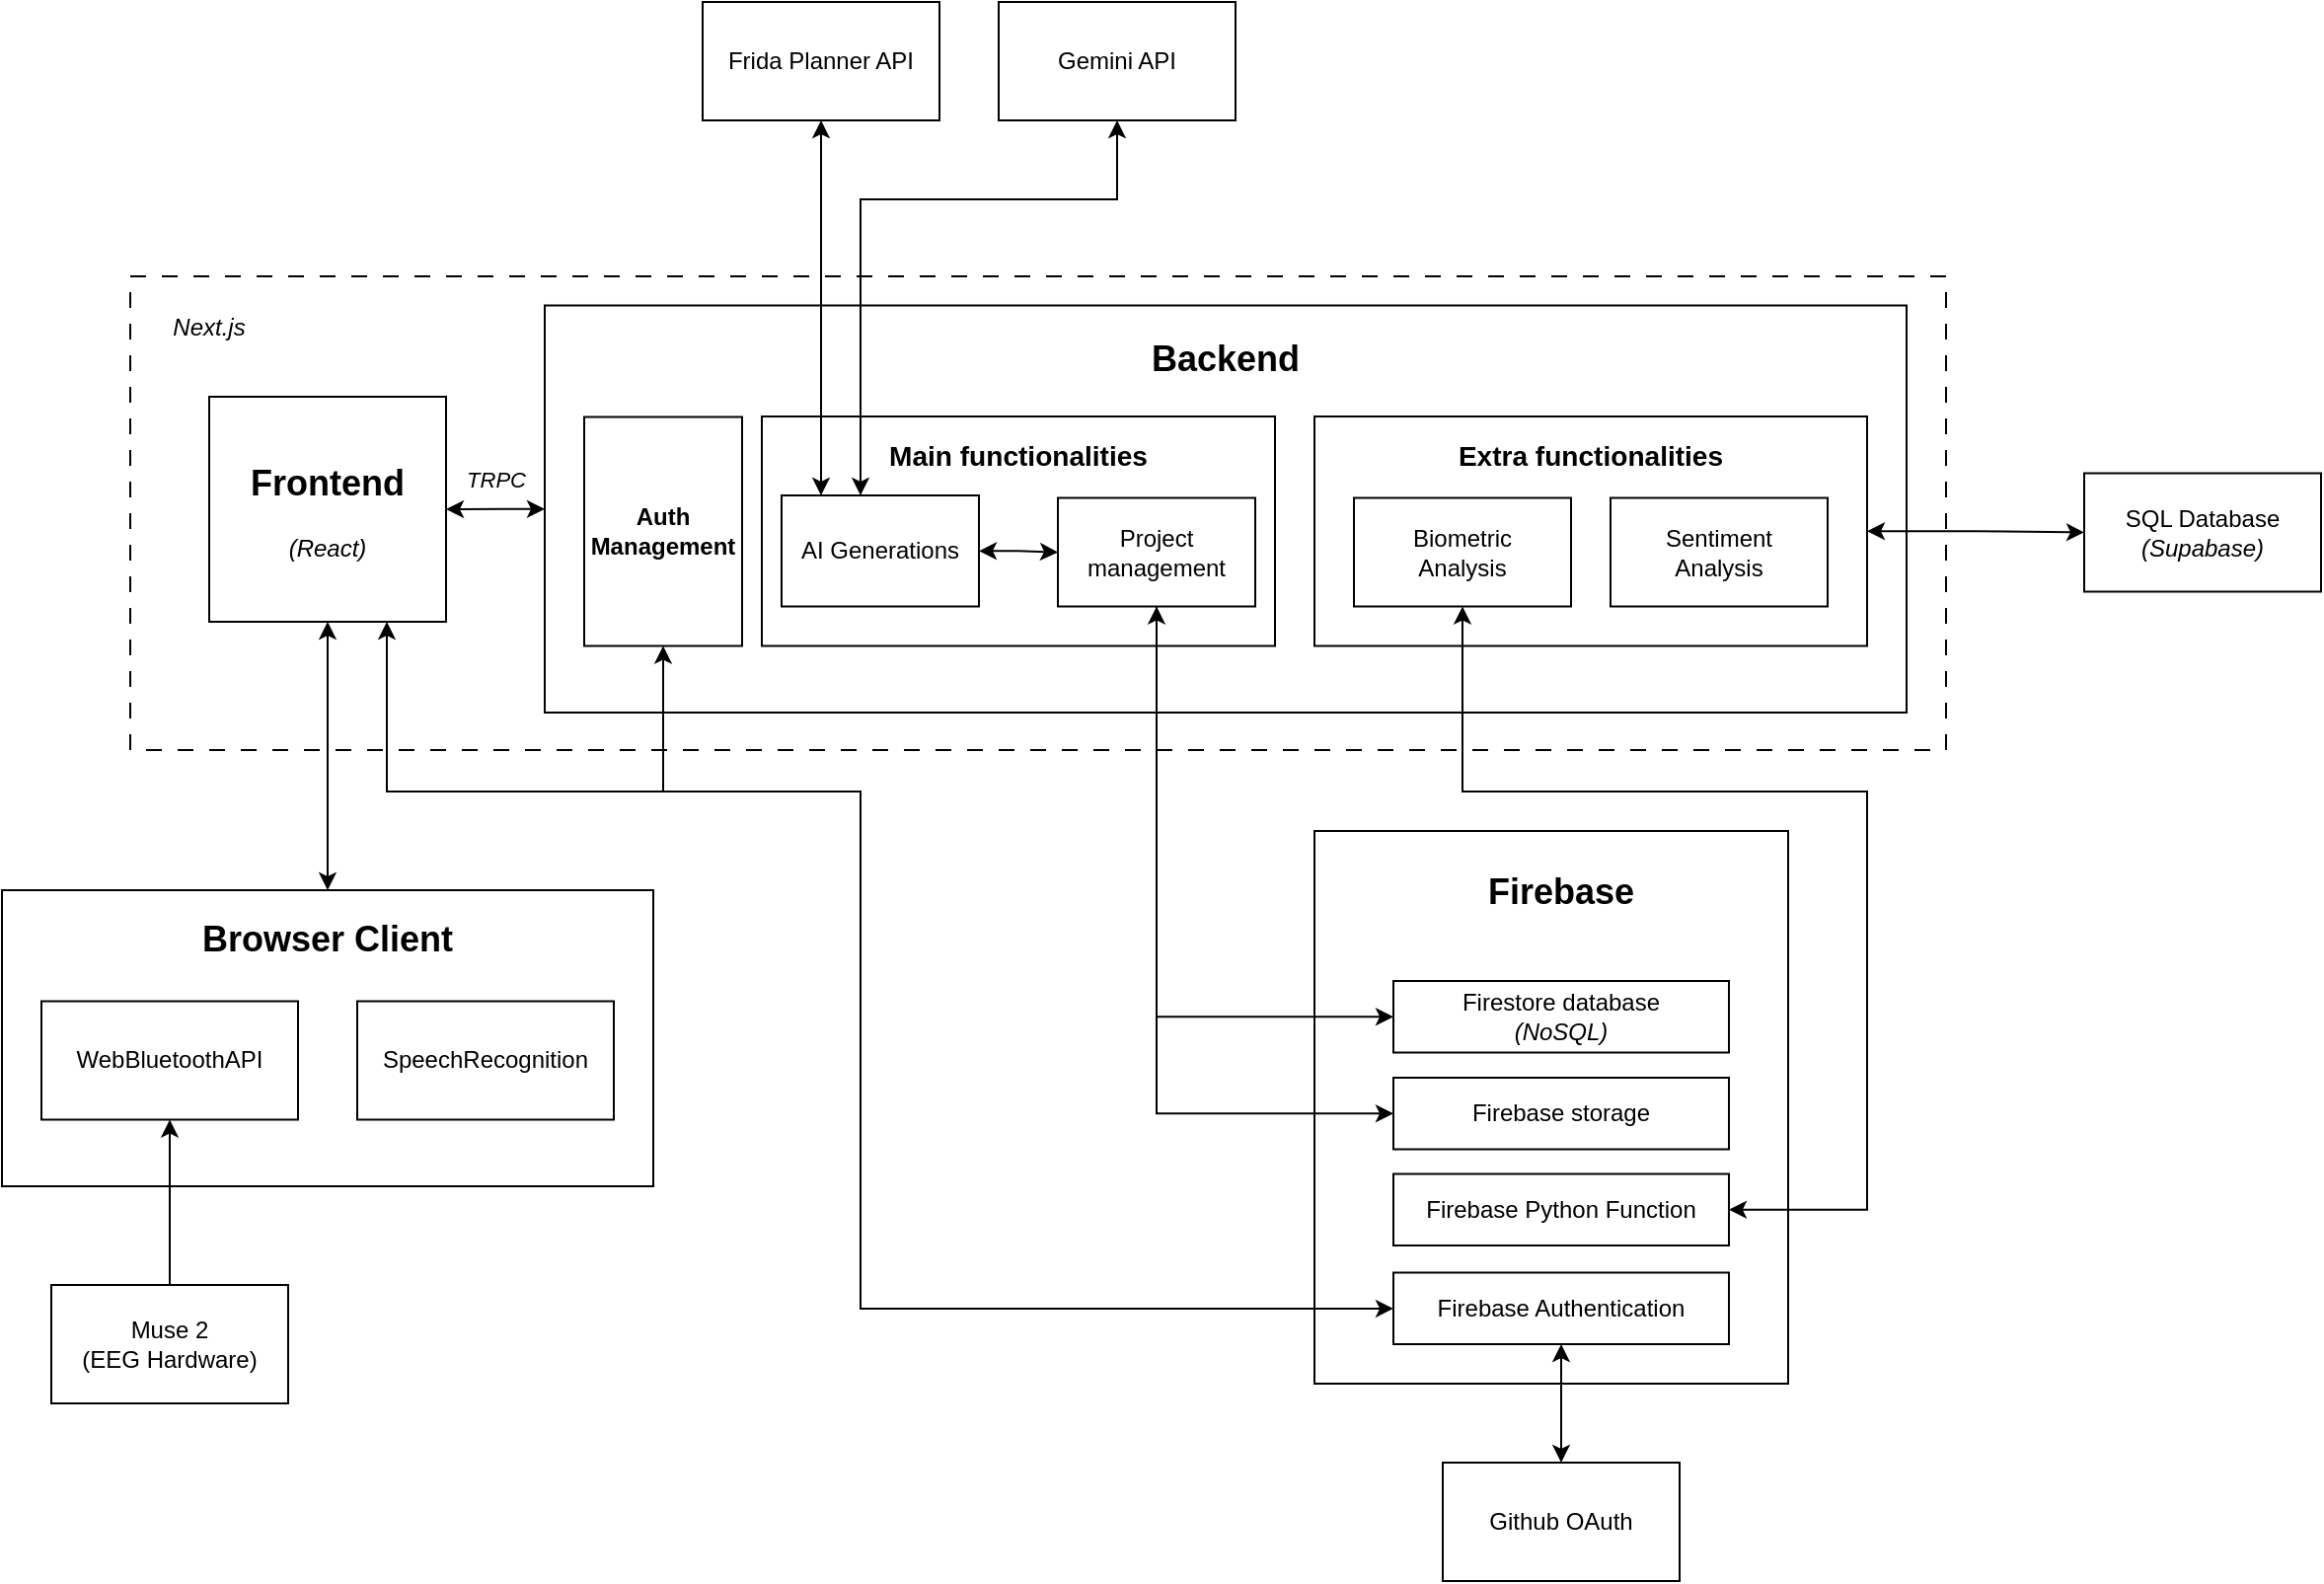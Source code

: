 <mxfile version="26.2.14">
  <diagram name="Page-1" id="2u5XQ1TVpz-50JPjkIr8">
    <mxGraphModel dx="2386" dy="961" grid="1" gridSize="10" guides="1" tooltips="1" connect="1" arrows="1" fold="1" page="1" pageScale="1" pageWidth="850" pageHeight="1100" math="0" shadow="0">
      <root>
        <mxCell id="0" />
        <mxCell id="1" parent="0" />
        <mxCell id="brTsUfv8YviJoIx6LNV7-11" value="" style="rounded=0;whiteSpace=wrap;html=1;" parent="1" vertex="1">
          <mxGeometry x="660" y="580" width="240" height="280" as="geometry" />
        </mxCell>
        <mxCell id="o_S3ILkpT6AB_PazXlzC-3" value="" style="rounded=0;whiteSpace=wrap;html=1;fillColor=none;dashed=1;dashPattern=8 8;" parent="1" vertex="1">
          <mxGeometry x="60" y="299" width="920" height="240" as="geometry" />
        </mxCell>
        <mxCell id="o_S3ILkpT6AB_PazXlzC-17" style="edgeStyle=orthogonalEdgeStyle;rounded=0;orthogonalLoop=1;jettySize=auto;html=1;entryX=0.5;entryY=0;entryDx=0;entryDy=0;startArrow=classic;startFill=1;" parent="1" source="o_S3ILkpT6AB_PazXlzC-1" target="o_S3ILkpT6AB_PazXlzC-16" edge="1">
          <mxGeometry relative="1" as="geometry">
            <Array as="points" />
          </mxGeometry>
        </mxCell>
        <mxCell id="o_S3ILkpT6AB_PazXlzC-1" value="" style="rounded=0;whiteSpace=wrap;html=1;" parent="1" vertex="1">
          <mxGeometry x="100" y="360" width="120" height="114" as="geometry" />
        </mxCell>
        <mxCell id="o_S3ILkpT6AB_PazXlzC-2" value="" style="rounded=0;whiteSpace=wrap;html=1;" parent="1" vertex="1">
          <mxGeometry x="270" y="313.75" width="690" height="206.25" as="geometry" />
        </mxCell>
        <mxCell id="o_S3ILkpT6AB_PazXlzC-4" value="Next.js" style="text;html=1;align=center;verticalAlign=middle;whiteSpace=wrap;rounded=0;fontStyle=2" parent="1" vertex="1">
          <mxGeometry x="70" y="310" width="60" height="30" as="geometry" />
        </mxCell>
        <mxCell id="o_S3ILkpT6AB_PazXlzC-5" value="&lt;i&gt;TRPC&lt;/i&gt;" style="endArrow=classic;startArrow=classic;html=1;rounded=0;exitX=1;exitY=0.5;exitDx=0;exitDy=0;entryX=0;entryY=0.5;entryDx=0;entryDy=0;" parent="1" source="o_S3ILkpT6AB_PazXlzC-1" target="o_S3ILkpT6AB_PazXlzC-2" edge="1">
          <mxGeometry y="15" width="50" height="50" relative="1" as="geometry">
            <mxPoint x="350" y="440" as="sourcePoint" />
            <mxPoint x="400" y="390" as="targetPoint" />
            <mxPoint as="offset" />
          </mxGeometry>
        </mxCell>
        <mxCell id="o_S3ILkpT6AB_PazXlzC-6" value="&lt;h2&gt;Backend&lt;/h2&gt;" style="text;html=1;align=center;verticalAlign=middle;whiteSpace=wrap;rounded=0;" parent="1" vertex="1">
          <mxGeometry x="560" y="326.25" width="110" height="30" as="geometry" />
        </mxCell>
        <mxCell id="o_S3ILkpT6AB_PazXlzC-7" value="&lt;div&gt;&lt;br&gt;&lt;/div&gt;" style="rounded=0;whiteSpace=wrap;html=1;" parent="1" vertex="1">
          <mxGeometry x="380" y="370" width="260" height="116.25" as="geometry" />
        </mxCell>
        <mxCell id="o_S3ILkpT6AB_PazXlzC-41" value="" style="edgeStyle=orthogonalEdgeStyle;rounded=0;orthogonalLoop=1;jettySize=auto;html=1;startArrow=classic;startFill=1;" parent="1" source="o_S3ILkpT6AB_PazXlzC-14" target="o_S3ILkpT6AB_PazXlzC-15" edge="1">
          <mxGeometry relative="1" as="geometry" />
        </mxCell>
        <mxCell id="LHZvAIu-8wCrYszZRPIz-2" style="edgeStyle=orthogonalEdgeStyle;rounded=0;orthogonalLoop=1;jettySize=auto;html=1;startArrow=classic;startFill=1;" parent="1" source="o_S3ILkpT6AB_PazXlzC-14" target="LHZvAIu-8wCrYszZRPIz-1" edge="1">
          <mxGeometry relative="1" as="geometry">
            <Array as="points">
              <mxPoint x="430" y="260" />
              <mxPoint x="560" y="260" />
            </Array>
          </mxGeometry>
        </mxCell>
        <mxCell id="o_S3ILkpT6AB_PazXlzC-14" value="AI Generations" style="rounded=0;whiteSpace=wrap;html=1;" parent="1" vertex="1">
          <mxGeometry x="390" y="410" width="100" height="56.25" as="geometry" />
        </mxCell>
        <mxCell id="brTsUfv8YviJoIx6LNV7-4" style="edgeStyle=orthogonalEdgeStyle;rounded=0;orthogonalLoop=1;jettySize=auto;html=1;entryX=0;entryY=0.5;entryDx=0;entryDy=0;" parent="1" source="o_S3ILkpT6AB_PazXlzC-15" target="o_S3ILkpT6AB_PazXlzC-31" edge="1">
          <mxGeometry relative="1" as="geometry">
            <Array as="points">
              <mxPoint x="580" y="674" />
            </Array>
          </mxGeometry>
        </mxCell>
        <mxCell id="brTsUfv8YviJoIx6LNV7-5" style="edgeStyle=orthogonalEdgeStyle;rounded=0;orthogonalLoop=1;jettySize=auto;html=1;entryX=0;entryY=0.5;entryDx=0;entryDy=0;startArrow=classic;startFill=1;" parent="1" source="o_S3ILkpT6AB_PazXlzC-15" target="o_S3ILkpT6AB_PazXlzC-34" edge="1">
          <mxGeometry relative="1" as="geometry">
            <Array as="points">
              <mxPoint x="580" y="723" />
            </Array>
          </mxGeometry>
        </mxCell>
        <mxCell id="o_S3ILkpT6AB_PazXlzC-15" value="Project management" style="rounded=0;whiteSpace=wrap;html=1;" parent="1" vertex="1">
          <mxGeometry x="530" y="411.25" width="100" height="55" as="geometry" />
        </mxCell>
        <mxCell id="o_S3ILkpT6AB_PazXlzC-16" value="" style="rounded=0;whiteSpace=wrap;html=1;" parent="1" vertex="1">
          <mxGeometry x="-5" y="610" width="330" height="150" as="geometry" />
        </mxCell>
        <mxCell id="o_S3ILkpT6AB_PazXlzC-19" value="WebBluetoothAPI" style="rounded=0;whiteSpace=wrap;html=1;" parent="1" vertex="1">
          <mxGeometry x="15" y="666.25" width="130" height="60" as="geometry" />
        </mxCell>
        <mxCell id="o_S3ILkpT6AB_PazXlzC-23" value="" style="edgeStyle=orthogonalEdgeStyle;rounded=0;orthogonalLoop=1;jettySize=auto;html=1;" parent="1" source="o_S3ILkpT6AB_PazXlzC-22" target="o_S3ILkpT6AB_PazXlzC-19" edge="1">
          <mxGeometry relative="1" as="geometry" />
        </mxCell>
        <mxCell id="o_S3ILkpT6AB_PazXlzC-22" value="Muse 2&lt;div&gt;(EEG Hardware)&lt;/div&gt;" style="rounded=0;whiteSpace=wrap;html=1;" parent="1" vertex="1">
          <mxGeometry x="20" y="810" width="120" height="60" as="geometry" />
        </mxCell>
        <mxCell id="o_S3ILkpT6AB_PazXlzC-24" value="Firebase Python Function" style="rounded=0;whiteSpace=wrap;html=1;" parent="1" vertex="1">
          <mxGeometry x="700" y="753.75" width="170" height="36.25" as="geometry" />
        </mxCell>
        <mxCell id="o_S3ILkpT6AB_PazXlzC-26" value="SpeechRecognition" style="rounded=0;whiteSpace=wrap;html=1;" parent="1" vertex="1">
          <mxGeometry x="175" y="666.25" width="130" height="60" as="geometry" />
        </mxCell>
        <mxCell id="o_S3ILkpT6AB_PazXlzC-31" value="Firestore database&lt;div&gt;&lt;i&gt;(NoSQL)&lt;/i&gt;&lt;/div&gt;" style="rounded=0;whiteSpace=wrap;html=1;" parent="1" vertex="1">
          <mxGeometry x="700" y="656" width="170" height="36.25" as="geometry" />
        </mxCell>
        <mxCell id="o_S3ILkpT6AB_PazXlzC-34" value="Firebase storage" style="rounded=0;whiteSpace=wrap;html=1;" parent="1" vertex="1">
          <mxGeometry x="700" y="705" width="170" height="36.25" as="geometry" />
        </mxCell>
        <mxCell id="xiCW2DMBRFnSdZSfyEem-2" style="edgeStyle=orthogonalEdgeStyle;rounded=0;orthogonalLoop=1;jettySize=auto;html=1;startArrow=classic;startFill=1;" parent="1" source="o_S3ILkpT6AB_PazXlzC-37" target="o_S3ILkpT6AB_PazXlzC-14" edge="1">
          <mxGeometry relative="1" as="geometry">
            <Array as="points">
              <mxPoint x="410" y="340" />
              <mxPoint x="410" y="340" />
            </Array>
          </mxGeometry>
        </mxCell>
        <mxCell id="o_S3ILkpT6AB_PazXlzC-37" value="Frida Planner API" style="rounded=0;whiteSpace=wrap;html=1;" parent="1" vertex="1">
          <mxGeometry x="350" y="160" width="120" height="60" as="geometry" />
        </mxCell>
        <mxCell id="xiCW2DMBRFnSdZSfyEem-6" style="edgeStyle=orthogonalEdgeStyle;rounded=0;orthogonalLoop=1;jettySize=auto;html=1;endArrow=none;startFill=1;startArrow=classic;" parent="1" source="o_S3ILkpT6AB_PazXlzC-39" edge="1">
          <mxGeometry relative="1" as="geometry">
            <mxPoint x="330" y="560" as="targetPoint" />
          </mxGeometry>
        </mxCell>
        <mxCell id="o_S3ILkpT6AB_PazXlzC-39" value="&lt;div&gt;&lt;b&gt;Auth&lt;/b&gt;&lt;/div&gt;&lt;div&gt;&lt;b&gt;Management&lt;/b&gt;&lt;/div&gt;" style="rounded=0;whiteSpace=wrap;html=1;align=center;verticalAlign=middle;" parent="1" vertex="1">
          <mxGeometry x="290" y="370.25" width="80" height="116" as="geometry" />
        </mxCell>
        <mxCell id="o_S3ILkpT6AB_PazXlzC-44" value="SQL Database&lt;div&gt;&lt;i&gt;(Supabase)&lt;/i&gt;&lt;/div&gt;" style="rounded=0;whiteSpace=wrap;html=1;" parent="1" vertex="1">
          <mxGeometry x="1050" y="398.75" width="120" height="60" as="geometry" />
        </mxCell>
        <mxCell id="brTsUfv8YviJoIx6LNV7-1" value="&lt;div&gt;&lt;br&gt;&lt;/div&gt;" style="rounded=0;whiteSpace=wrap;html=1;" parent="1" vertex="1">
          <mxGeometry x="660" y="370" width="280" height="116.25" as="geometry" />
        </mxCell>
        <mxCell id="o_S3ILkpT6AB_PazXlzC-10" value="Biometric&lt;div&gt;Analysis&lt;/div&gt;" style="rounded=0;whiteSpace=wrap;html=1;" parent="1" vertex="1">
          <mxGeometry x="680" y="411.25" width="110" height="55" as="geometry" />
        </mxCell>
        <mxCell id="brTsUfv8YviJoIx6LNV7-16" style="edgeStyle=orthogonalEdgeStyle;rounded=0;orthogonalLoop=1;jettySize=auto;html=1;entryX=0;entryY=0.5;entryDx=0;entryDy=0;startArrow=classic;startFill=1;exitX=1;exitY=0.5;exitDx=0;exitDy=0;" parent="1" source="brTsUfv8YviJoIx6LNV7-1" target="o_S3ILkpT6AB_PazXlzC-44" edge="1">
          <mxGeometry relative="1" as="geometry">
            <mxPoint x="1020" y="390" as="sourcePoint" />
          </mxGeometry>
        </mxCell>
        <mxCell id="brTsUfv8YviJoIx6LNV7-8" value="&lt;h2&gt;Browser Client&lt;/h2&gt;" style="text;html=1;align=center;verticalAlign=middle;whiteSpace=wrap;rounded=0;" parent="1" vertex="1">
          <mxGeometry x="60" y="620" width="200" height="30" as="geometry" />
        </mxCell>
        <mxCell id="brTsUfv8YviJoIx6LNV7-9" value="&lt;h2&gt;Firebase&lt;/h2&gt;" style="text;html=1;align=center;verticalAlign=middle;whiteSpace=wrap;rounded=0;" parent="1" vertex="1">
          <mxGeometry x="730" y="596.25" width="110" height="30" as="geometry" />
        </mxCell>
        <mxCell id="brTsUfv8YviJoIx6LNV7-12" value="&lt;h3&gt;Main functionalities&lt;/h3&gt;" style="text;html=1;align=center;verticalAlign=middle;whiteSpace=wrap;rounded=0;" parent="1" vertex="1">
          <mxGeometry x="430" y="375.25" width="160" height="30" as="geometry" />
        </mxCell>
        <mxCell id="brTsUfv8YviJoIx6LNV7-13" value="&lt;h3&gt;Extra functionalities&lt;/h3&gt;" style="text;html=1;align=center;verticalAlign=middle;whiteSpace=wrap;rounded=0;" parent="1" vertex="1">
          <mxGeometry x="720" y="375.25" width="160" height="30" as="geometry" />
        </mxCell>
        <mxCell id="brTsUfv8YviJoIx6LNV7-7" style="edgeStyle=orthogonalEdgeStyle;rounded=0;orthogonalLoop=1;jettySize=auto;html=1;entryX=1;entryY=0.5;entryDx=0;entryDy=0;exitX=0.5;exitY=1;exitDx=0;exitDy=0;startArrow=classic;startFill=1;" parent="1" edge="1">
          <mxGeometry relative="1" as="geometry">
            <mxPoint x="734.99" y="466.25" as="sourcePoint" />
            <mxPoint x="869.99" y="771.875" as="targetPoint" />
            <Array as="points">
              <mxPoint x="735" y="560" />
              <mxPoint x="940" y="560" />
              <mxPoint x="940" y="772" />
            </Array>
          </mxGeometry>
        </mxCell>
        <mxCell id="brTsUfv8YviJoIx6LNV7-17" value="Sentiment&lt;div&gt;Analysis&lt;/div&gt;" style="rounded=0;whiteSpace=wrap;html=1;" parent="1" vertex="1">
          <mxGeometry x="810" y="411.25" width="110" height="55" as="geometry" />
        </mxCell>
        <mxCell id="brTsUfv8YviJoIx6LNV7-18" value="&lt;h2&gt;Frontend&lt;/h2&gt;&lt;p&gt;&lt;i&gt;(React)&lt;/i&gt;&lt;/p&gt;" style="text;html=1;align=center;verticalAlign=middle;whiteSpace=wrap;rounded=0;" parent="1" vertex="1">
          <mxGeometry x="105" y="381.88" width="110" height="70" as="geometry" />
        </mxCell>
        <mxCell id="xiCW2DMBRFnSdZSfyEem-3" style="edgeStyle=orthogonalEdgeStyle;rounded=0;orthogonalLoop=1;jettySize=auto;html=1;startArrow=classic;startFill=1;" parent="1" source="xiCW2DMBRFnSdZSfyEem-1" target="o_S3ILkpT6AB_PazXlzC-1" edge="1">
          <mxGeometry relative="1" as="geometry">
            <Array as="points">
              <mxPoint x="430" y="822" />
              <mxPoint x="430" y="560" />
              <mxPoint x="190" y="560" />
            </Array>
          </mxGeometry>
        </mxCell>
        <mxCell id="xiCW2DMBRFnSdZSfyEem-5" style="edgeStyle=orthogonalEdgeStyle;rounded=0;orthogonalLoop=1;jettySize=auto;html=1;startArrow=classic;startFill=1;" parent="1" source="xiCW2DMBRFnSdZSfyEem-1" target="xiCW2DMBRFnSdZSfyEem-4" edge="1">
          <mxGeometry relative="1" as="geometry" />
        </mxCell>
        <mxCell id="xiCW2DMBRFnSdZSfyEem-1" value="Firebase Authentication" style="rounded=0;whiteSpace=wrap;html=1;" parent="1" vertex="1">
          <mxGeometry x="700" y="803.75" width="170" height="36.25" as="geometry" />
        </mxCell>
        <mxCell id="xiCW2DMBRFnSdZSfyEem-4" value="Github OAuth" style="rounded=0;whiteSpace=wrap;html=1;" parent="1" vertex="1">
          <mxGeometry x="725" y="900" width="120" height="60" as="geometry" />
        </mxCell>
        <mxCell id="LHZvAIu-8wCrYszZRPIz-1" value="Gemini API" style="rounded=0;whiteSpace=wrap;html=1;" parent="1" vertex="1">
          <mxGeometry x="500" y="160" width="120" height="60" as="geometry" />
        </mxCell>
      </root>
    </mxGraphModel>
  </diagram>
</mxfile>
